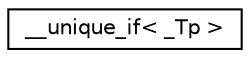 digraph "Graphical Class Hierarchy"
{
  edge [fontname="Helvetica",fontsize="10",labelfontname="Helvetica",labelfontsize="10"];
  node [fontname="Helvetica",fontsize="10",shape=record];
  rankdir="LR";
  Node1 [label="__unique_if\< _Tp \>",height=0.2,width=0.4,color="black", fillcolor="white", style="filled",URL="$struct____unique__if.xhtml"];
}

